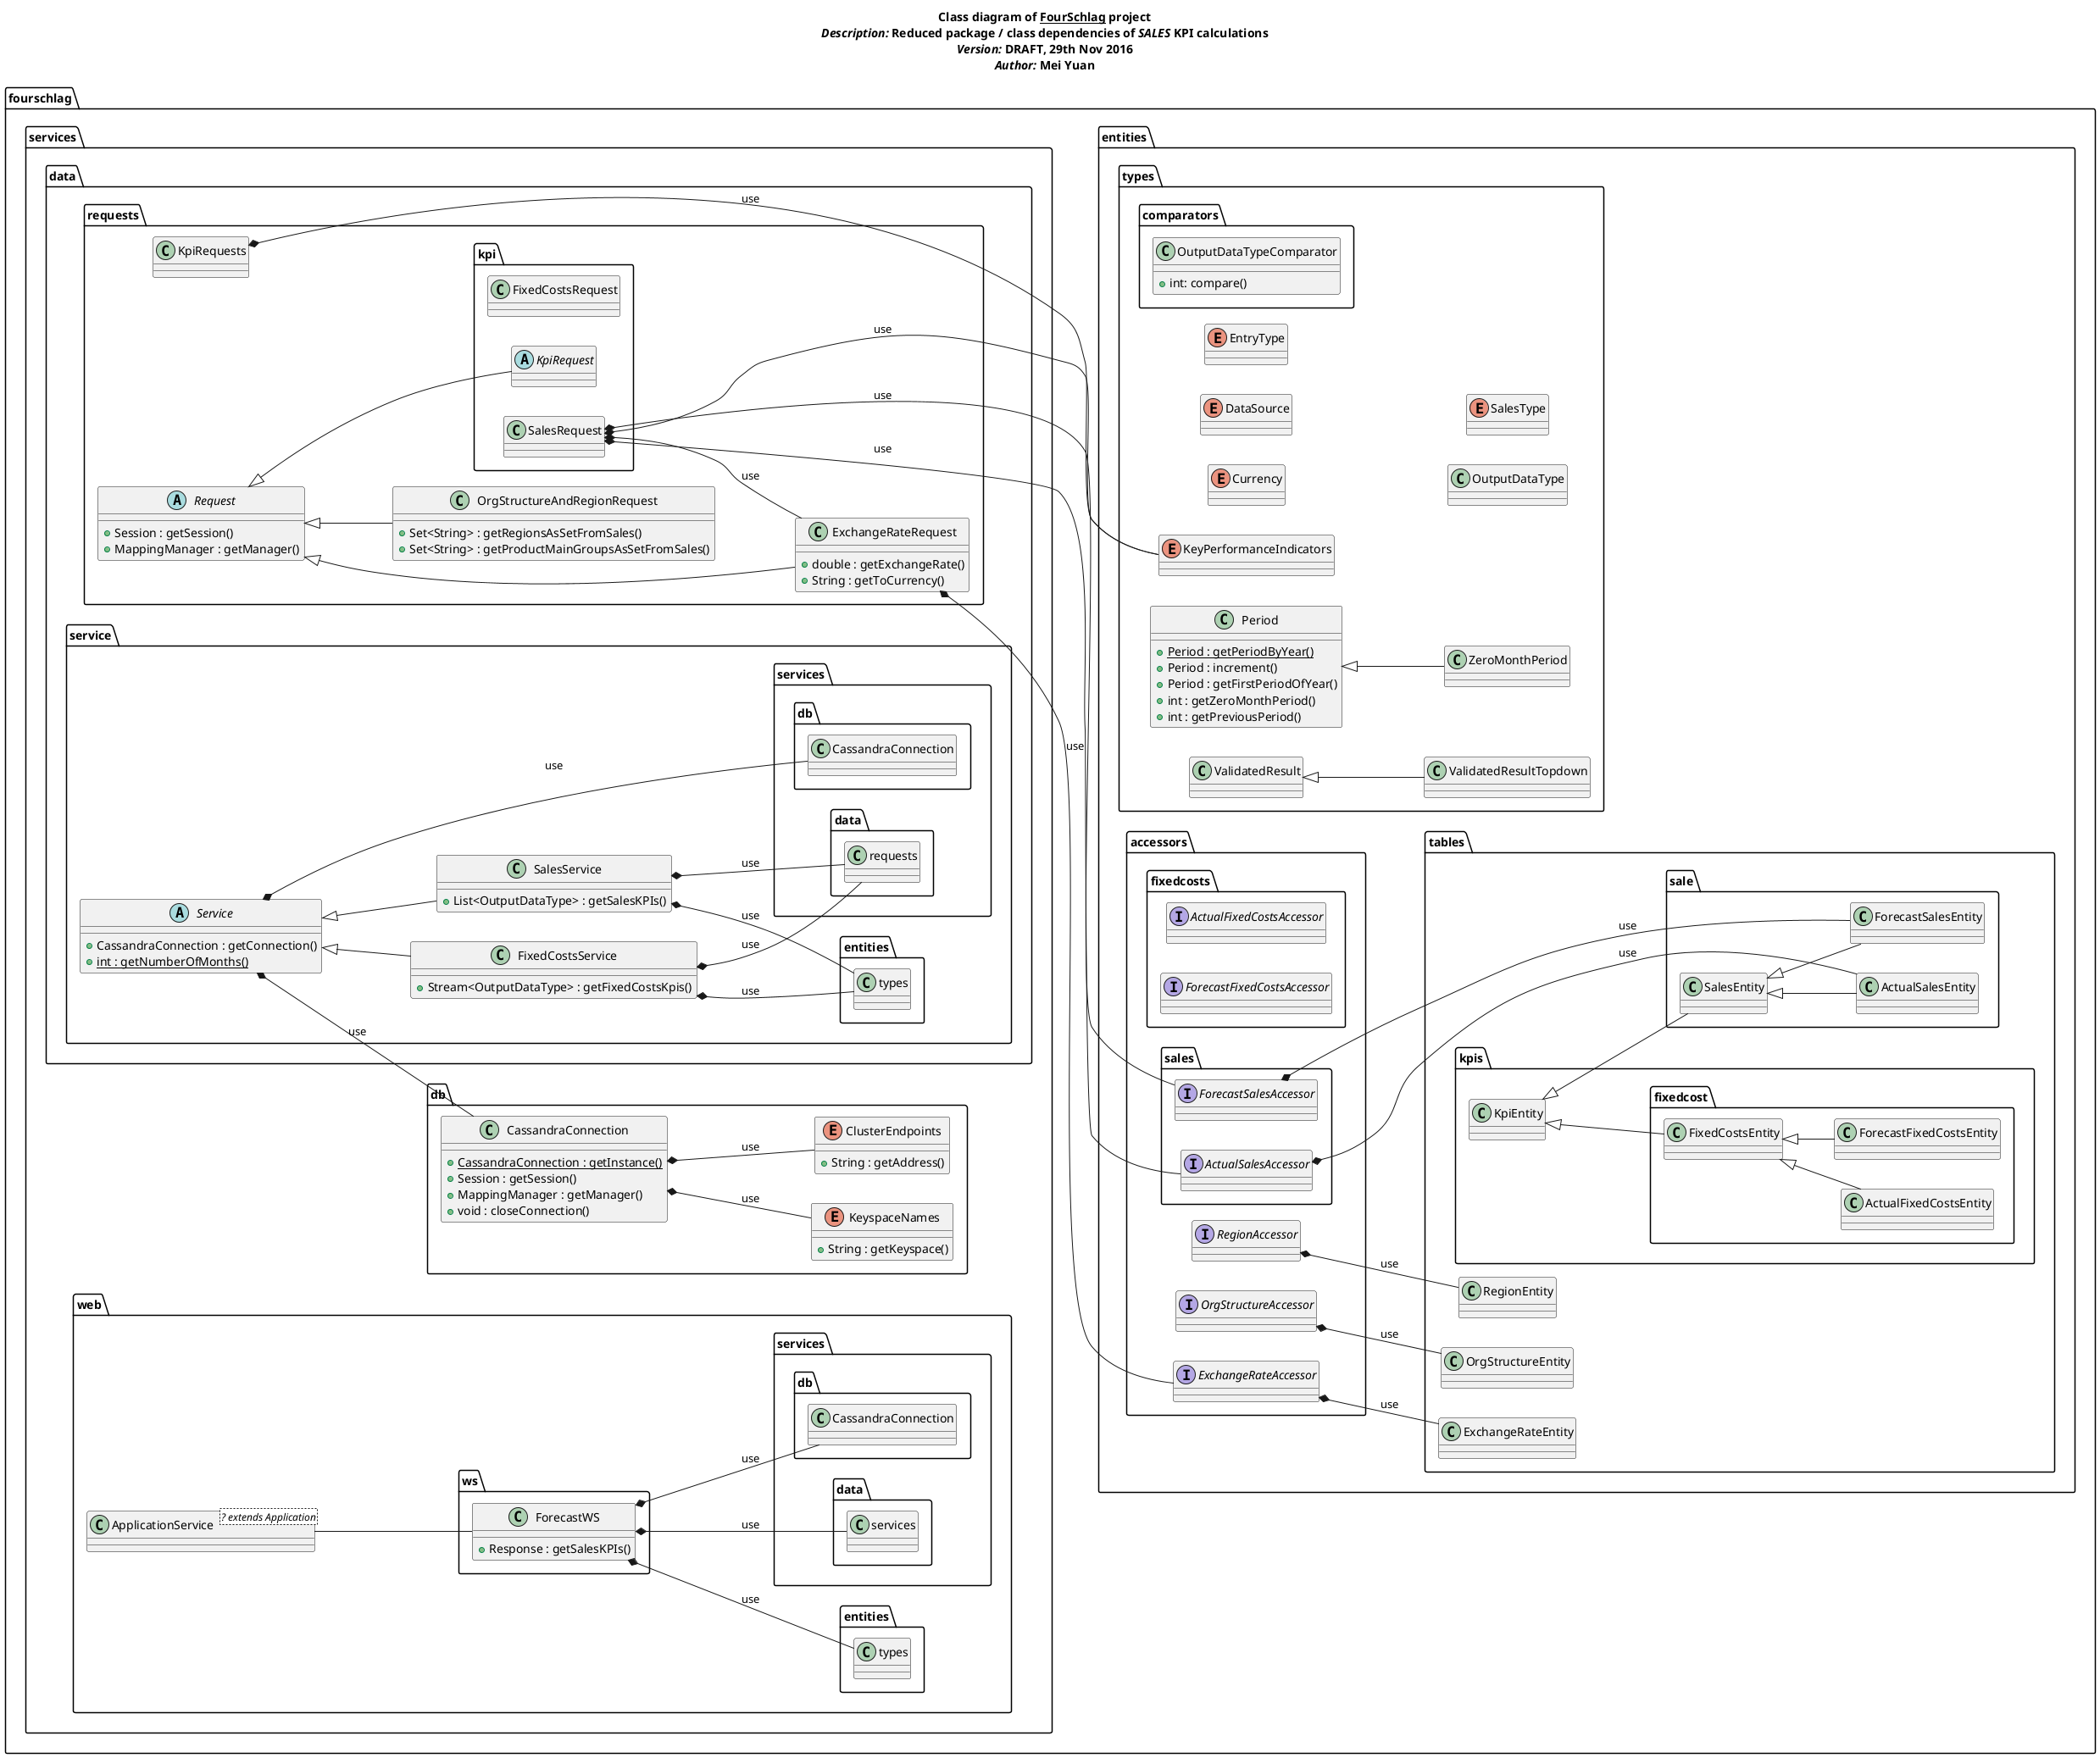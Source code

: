 @startuml
/' For available options see
http://plantuml.com/component-diagram
http://plantuml.com/class-diagram '/

title
 <b>Class diagram of <u>FourSchlag</u> project</b>
 <i>Description:</i> Reduced package / class dependencies of <i>SALES</i> KPI calculations
 <i>Version:</i> <b>DRAFT</b>, 29th Nov 2016
 <i>Author:</i> Mei Yuan
end title

left to right direction

package fourschlag {
    package fourschlag.entities {
        package fourschlag.entities.accessors {
            package fourschlag.entities.accessors.fixedcosts {
                Interface ActualFixedCostsAccessor

                Interface ForecastFixedCostsAccessor
            }

            package fourschlag.entities.accessors.sales {
                Interface ActualSalesAccessor

                Interface ForecastSalesAccessor
            }

            Interface ExchangeRateAccessor

            Interface OrgStructureAccessor

            Interface RegionAccessor
        }


        package fourschlag.entities.tables{
            package fourschlag.entities.tables.kpis {
                package fixedcost {
                    Class ActualFixedCostsEntity

                    Class FixedCostsEntity

                    Class ForecastFixedCostsEntity

                    ' inheritances from FixedCostsEntity
                    FixedCostsEntity <|-- ActualFixedCostsEntity
                    FixedCostsEntity <|-- ForecastFixedCostsEntity
                }


            package fourschlag.entities.tables.sale{
                Class ActualSalesEntity
                Class ForecastSalesEntity
                Class SalesEntity

                ' inheritances from SalesEntity
                SalesEntity <|-- ActualSalesEntity
                SalesEntity <|-- ForecastSalesEntity

                }

                Class KpiEntity

                ' inheritances from KpiEntity
                KpiEntity <|-- FixedCostsEntity
                KpiEntity <|-- SalesEntity
            }


            Class ExchangeRateEntity

            Class OrgStructureEntity

            Class RegionEntity

        }


        package fourschlag.entities.types {
            package fourschlag.entities.types.comparators {
                Class OutputDataTypeComparator {
                    + int: compare()
                }
            }

            Enum Currency

            Enum DataSource

            Enum EntryType

            Enum KeyPerformanceIndicators

            Class OutputDataType

            Class Period {
                + {static} Period : getPeriodByYear()
                + Period : increment()
                + Period : getFirstPeriodOfYear()
                + int : getZeroMonthPeriod()
                + int : getPreviousPeriod()
            }

            Enum SalesType

            Class ValidatedResult

            Class ValidatedResultTopdown

            Class ZeroMonthPeriod

            ' inheritances from ValidatedResult
            ValidatedResult <|-- ValidatedResultTopdown

            ' inheritances from Period
            Period <|-- ZeroMonthPeriod

             ' create usages from Accessors to different Entities
                    ActualSalesAccessor *-- ActualSalesEntity : use
                    ExchangeRateAccessor *-- ExchangeRateEntity : use
                    ForecastSalesAccessor *-- ForecastSalesEntity : use
                    OrgStructureAccessor *-- OrgStructureEntity : use
                    RegionAccessor *-- RegionEntity : use

        }

    }
 package fourschlag.services {

            package fourschlag.services.data.requests {
                package fourschlag.services.data.requests.kpi {
                    Class FixedCostsRequest

                    Abstract Class KpiRequest

                    Class SalesRequest

                }

                Class ExchangeRateRequest {
                    +double : getExchangeRate()
                    +String : getToCurrency()
                }

                Class OrgStructureAndRegionRequest {
                    +Set<String> : getRegionsAsSetFromSales()
                    +Set<String> : getProductMainGroupsAsSetFromSales()
                }

                Abstract Class Request {
                    +Session : getSession()
                    +MappingManager : getManager()
                }

                    ' inherits for Request
                    Request <|-- KpiRequest
                    Request <|-- ExchangeRateRequest
                    Request <|-- OrgStructureAndRegionRequest


                ' ExchangeRateRequest gets data from ExchangeRateAccessor
                ExchangeRateRequest *-- ExchangeRateAccessor : use

                ' KpiRequests uses KPI class
                KpiRequests *-- KeyPerformanceIndicators : use

                ' usages from SalesRequest
                SalesRequest *-- ActualSalesAccessor : use
                SalesRequest *-- ForecastSalesAccessor : use
                SalesRequest *-- ExchangeRateRequest : use
                SalesRequest *-- KeyPerformanceIndicators : use
            }

            package fourschlag.services.data.service {
                Class FixedCostsService {
                    +Stream<OutputDataType> : getFixedCostsKpis()
                }

                Class SalesService {
                    +List<OutputDataType> : getSalesKPIs()
                }

                Abstract Class Service {
                    +CassandraConnection : getConnection()
                    +{static}int : getNumberOfMonths()
                }


                  Service <|-- SalesService
                  Service <|-- FixedCostsService
                  Service *-- services.db.CassandraConnection : use

                  FixedCostsService *-- entities.types : use
                  FixedCostsService *-- services.data.requests :use

                  SalesService *-- entities.types :use
                  SalesService *-- services.data.requests :use

            }

        package fourschlag.services.db {
            Enum KeyspaceNames {
                +String : getKeyspace()
            }

            Enum ClusterEndpoints {
                +String : getAddress()
            }

            Class CassandraConnection {
                +{static}CassandraConnection : getInstance()
                +Session : getSession()
                +MappingManager : getManager()
                +void : closeConnection()
            }

            ' internal uses of CassandaConnection
            CassandraConnection *-- KeyspaceNames : use
            CassandraConnection *-- ClusterEndpoints : use

            ' open database connection
            Service *-- CassandraConnection : use
        }

        package fourschlag.services.web {
            package fourschlag.services.web.ws {
                Class ForecastWS {
                    +Response : getSalesKPIs()
                }
            }

            Class ApplicationService<? extends Application>

            ApplicationService -- ForecastWS

            ' WS uses SalesService to get the KPI data
            ForecastWS *-- entities.types :use
            ForecastWS *-- services.data.services : use
            ForecastWS *-- services.db.CassandraConnection : use
        }
    }
}
@enduml